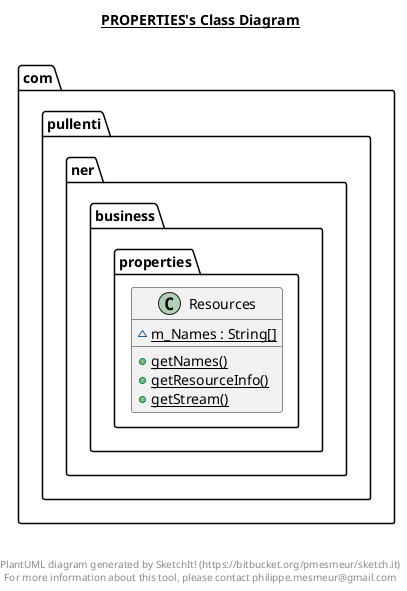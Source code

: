 @startuml

title __PROPERTIES's Class Diagram__\n

  namespace com.pullenti.ner {
    namespace business {
      namespace properties {
        class com.pullenti.ner.business.properties.Resources {
            {static} ~ m_Names : String[]
            {static} + getNames()
            {static} + getResourceInfo()
            {static} + getStream()
        }
      }
    }
  }
  



right footer


PlantUML diagram generated by SketchIt! (https://bitbucket.org/pmesmeur/sketch.it)
For more information about this tool, please contact philippe.mesmeur@gmail.com
endfooter

@enduml
